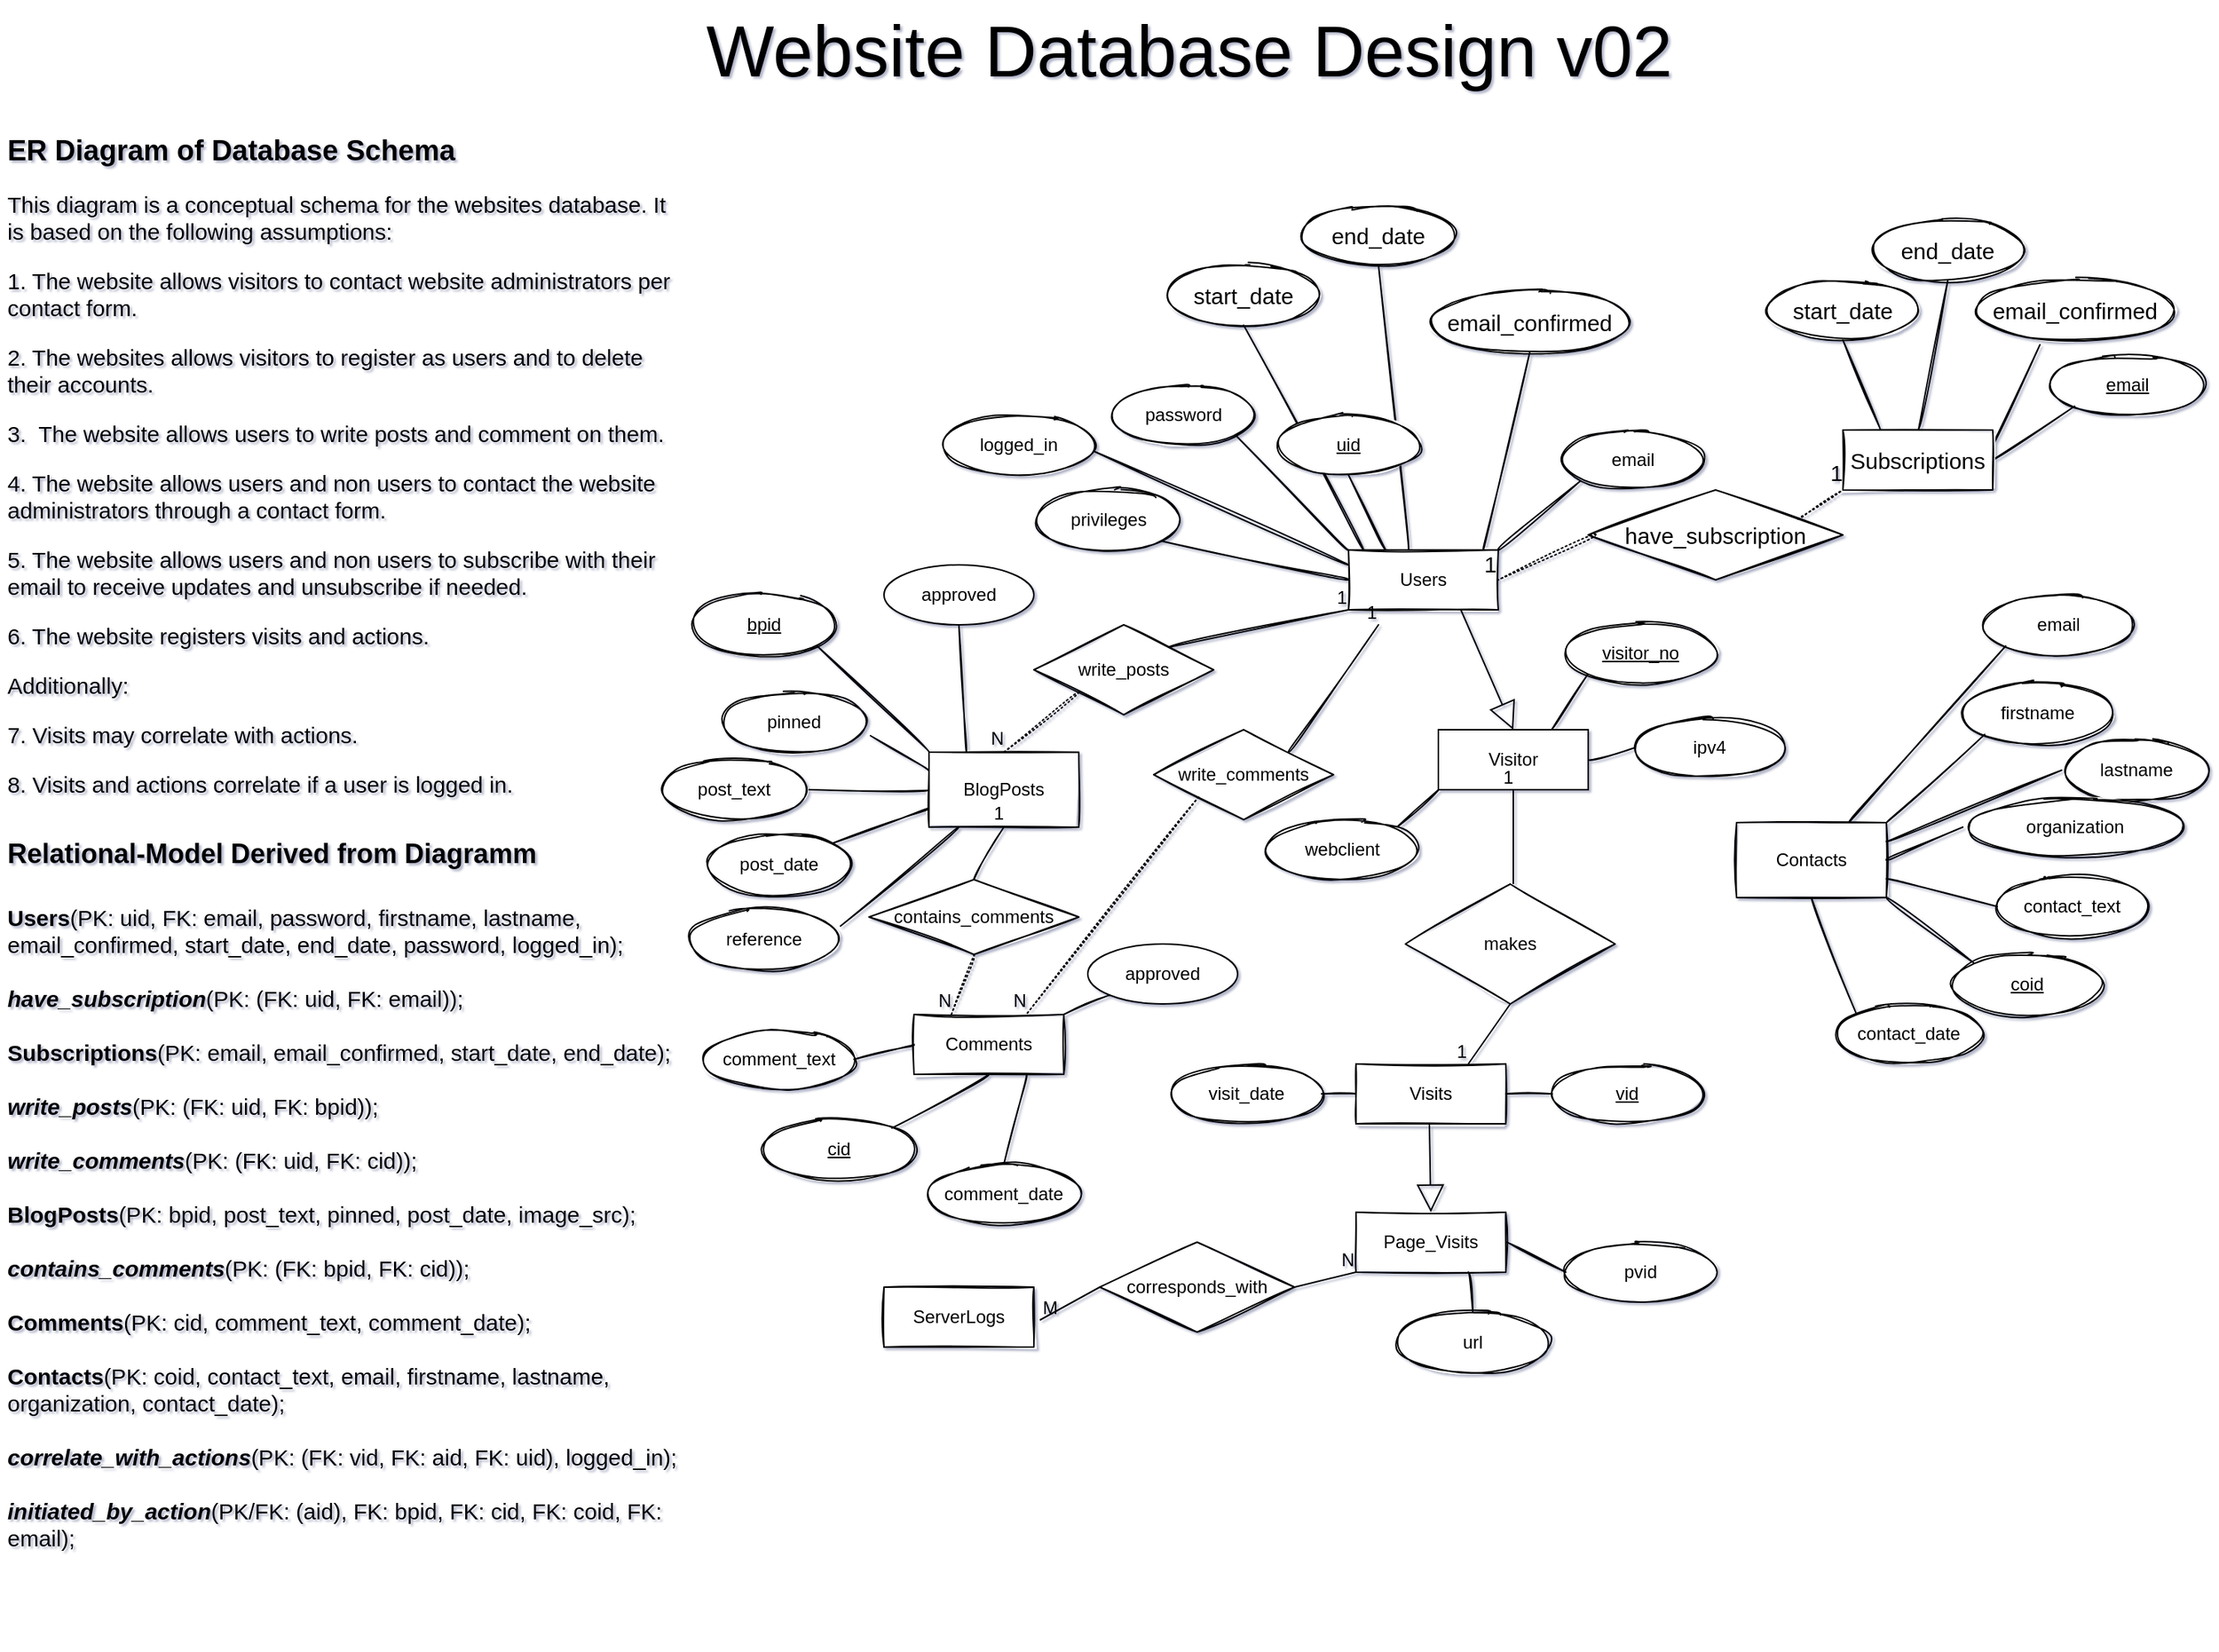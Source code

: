 <mxfile version="15.5.4" type="embed"><diagram id="R2lEEEUBdFMjLlhIrx00" name="Page-1"><mxGraphModel dx="4307" dy="2342" grid="0" gridSize="10" guides="1" tooltips="1" connect="1" arrows="1" fold="1" page="1" pageScale="1" pageWidth="1920" pageHeight="1200" math="0" shadow="1" extFonts="Permanent Marker^https://fonts.googleapis.com/css?family=Permanent+Marker"><root><mxCell id="0"/><mxCell id="1" parent="0"/><mxCell id="OnCGVRJBsnfmnJsJHSmS-2" value="BlogPosts" style="whiteSpace=wrap;html=1;align=center;sketch=1;" parent="1" vertex="1"><mxGeometry x="-1077" y="-642" width="100" height="50" as="geometry"/></mxCell><mxCell id="OnCGVRJBsnfmnJsJHSmS-3" value="pinned" style="ellipse;whiteSpace=wrap;html=1;align=center;sketch=1;" parent="1" vertex="1"><mxGeometry x="-1217" y="-682" width="100" height="40" as="geometry"/></mxCell><mxCell id="OnCGVRJBsnfmnJsJHSmS-4" value="post_text" style="ellipse;whiteSpace=wrap;html=1;align=center;sketch=1;" parent="1" vertex="1"><mxGeometry x="-1257" y="-637" width="100" height="40" as="geometry"/></mxCell><mxCell id="OnCGVRJBsnfmnJsJHSmS-5" value="post_date" style="ellipse;whiteSpace=wrap;html=1;align=center;sketch=1;" parent="1" vertex="1"><mxGeometry x="-1227" y="-587" width="100" height="40" as="geometry"/></mxCell><mxCell id="OnCGVRJBsnfmnJsJHSmS-7" value="&lt;u&gt;bpid&lt;/u&gt;" style="ellipse;whiteSpace=wrap;html=1;align=center;sketch=1;" parent="1" vertex="1"><mxGeometry x="-1237" y="-747" width="100" height="40" as="geometry"/></mxCell><mxCell id="OnCGVRJBsnfmnJsJHSmS-10" value="Contacts" style="whiteSpace=wrap;html=1;align=center;sketch=1;" parent="1" vertex="1"><mxGeometry x="-538" y="-595" width="100" height="50" as="geometry"/></mxCell><mxCell id="OnCGVRJBsnfmnJsJHSmS-12" value="email" style="ellipse;whiteSpace=wrap;html=1;align=center;sketch=1;" parent="1" vertex="1"><mxGeometry x="-373" y="-747" width="100" height="40" as="geometry"/></mxCell><mxCell id="OnCGVRJBsnfmnJsJHSmS-13" value="firstname" style="ellipse;whiteSpace=wrap;html=1;align=center;sketch=1;" parent="1" vertex="1"><mxGeometry x="-387" y="-688" width="100" height="40" as="geometry"/></mxCell><mxCell id="OnCGVRJBsnfmnJsJHSmS-14" value="contact_text" style="ellipse;whiteSpace=wrap;html=1;align=center;sketch=1;" parent="1" vertex="1"><mxGeometry x="-364" y="-559" width="100" height="40" as="geometry"/></mxCell><mxCell id="OnCGVRJBsnfmnJsJHSmS-15" value="&lt;u&gt;coid&lt;/u&gt;" style="ellipse;whiteSpace=wrap;html=1;align=center;sketch=1;" parent="1" vertex="1"><mxGeometry x="-394" y="-507" width="100" height="40" as="geometry"/></mxCell><mxCell id="OnCGVRJBsnfmnJsJHSmS-21" value="Page_Visits" style="whiteSpace=wrap;html=1;align=center;sketch=1;" parent="1" vertex="1"><mxGeometry x="-792" y="-335" width="100" height="40" as="geometry"/></mxCell><mxCell id="OnCGVRJBsnfmnJsJHSmS-22" value="visit_date" style="ellipse;whiteSpace=wrap;html=1;align=center;sketch=1;" parent="1" vertex="1"><mxGeometry x="-915" y="-434" width="100" height="40" as="geometry"/></mxCell><mxCell id="OnCGVRJBsnfmnJsJHSmS-23" value="ipv4" style="ellipse;whiteSpace=wrap;html=1;align=center;sketch=1;" parent="1" vertex="1"><mxGeometry x="-606" y="-665" width="100" height="40" as="geometry"/></mxCell><mxCell id="OnCGVRJBsnfmnJsJHSmS-35" value="&lt;u&gt;vid&lt;/u&gt;" style="ellipse;whiteSpace=wrap;html=1;align=center;sketch=1;" parent="1" vertex="1"><mxGeometry x="-661" y="-434" width="100" height="40" as="geometry"/></mxCell><mxCell id="OnCGVRJBsnfmnJsJHSmS-38" value="" style="endArrow=none;html=1;entryX=1;entryY=0.5;entryDx=0;entryDy=0;exitX=0;exitY=0.5;exitDx=0;exitDy=0;sketch=1;curved=1;" parent="1" source="178" target="OnCGVRJBsnfmnJsJHSmS-22" edge="1"><mxGeometry width="50" height="50" relative="1" as="geometry"><mxPoint x="-1027" y="-287" as="sourcePoint"/><mxPoint x="-947" y="-337" as="targetPoint"/></mxGeometry></mxCell><mxCell id="OnCGVRJBsnfmnJsJHSmS-39" value="" style="endArrow=none;html=1;entryX=0;entryY=0.5;entryDx=0;entryDy=0;exitX=1;exitY=0.5;exitDx=0;exitDy=0;sketch=1;curved=1;" parent="1" source="170" target="OnCGVRJBsnfmnJsJHSmS-23" edge="1"><mxGeometry width="50" height="50" relative="1" as="geometry"><mxPoint x="-987" y="-277" as="sourcePoint"/><mxPoint x="-1021" y="-298" as="targetPoint"/></mxGeometry></mxCell><mxCell id="OnCGVRJBsnfmnJsJHSmS-40" value="" style="endArrow=none;html=1;entryX=1;entryY=0;entryDx=0;entryDy=0;exitX=0;exitY=1;exitDx=0;exitDy=0;sketch=1;curved=1;" parent="1" source="170" target="OnCGVRJBsnfmnJsJHSmS-24" edge="1"><mxGeometry width="50" height="50" relative="1" as="geometry"><mxPoint x="-977" y="-267" as="sourcePoint"/><mxPoint x="-1011" y="-288" as="targetPoint"/><Array as="points"/></mxGeometry></mxCell><mxCell id="OnCGVRJBsnfmnJsJHSmS-41" value="" style="endArrow=none;html=1;entryX=0;entryY=0.5;entryDx=0;entryDy=0;exitX=1;exitY=0.5;exitDx=0;exitDy=0;startArrow=none;sketch=1;curved=1;" parent="1" source="178" target="OnCGVRJBsnfmnJsJHSmS-35" edge="1"><mxGeometry width="50" height="50" relative="1" as="geometry"><mxPoint x="-967" y="-257" as="sourcePoint"/><mxPoint x="-1001" y="-278" as="targetPoint"/><Array as="points"/></mxGeometry></mxCell><mxCell id="OnCGVRJBsnfmnJsJHSmS-43" value="" style="endArrow=none;html=1;entryX=1.01;entryY=0.275;entryDx=0;entryDy=0;entryPerimeter=0;sketch=1;curved=1;" parent="1" source="OnCGVRJBsnfmnJsJHSmS-2" target="wlYPV-F7qflCaXFZatMz-9" edge="1"><mxGeometry width="50" height="50" relative="1" as="geometry"><mxPoint x="-947" y="-237" as="sourcePoint"/><mxPoint x="-1047" y="-467" as="targetPoint"/></mxGeometry></mxCell><mxCell id="OnCGVRJBsnfmnJsJHSmS-45" value="" style="endArrow=none;html=1;entryX=1;entryY=0;entryDx=0;entryDy=0;exitX=0;exitY=0.75;exitDx=0;exitDy=0;sketch=1;curved=1;" parent="1" source="OnCGVRJBsnfmnJsJHSmS-2" target="OnCGVRJBsnfmnJsJHSmS-5" edge="1"><mxGeometry width="50" height="50" relative="1" as="geometry"><mxPoint x="-997" y="-567" as="sourcePoint"/><mxPoint x="-1037" y="-507" as="targetPoint"/></mxGeometry></mxCell><mxCell id="OnCGVRJBsnfmnJsJHSmS-46" value="" style="endArrow=none;html=1;entryX=1;entryY=0.5;entryDx=0;entryDy=0;exitX=0;exitY=0.5;exitDx=0;exitDy=0;sketch=1;curved=1;" parent="1" source="OnCGVRJBsnfmnJsJHSmS-2" target="OnCGVRJBsnfmnJsJHSmS-4" edge="1"><mxGeometry width="50" height="50" relative="1" as="geometry"><mxPoint x="-997" y="-579.5" as="sourcePoint"/><mxPoint x="-1037" y="-557" as="targetPoint"/></mxGeometry></mxCell><mxCell id="OnCGVRJBsnfmnJsJHSmS-47" value="" style="endArrow=none;html=1;entryX=1.01;entryY=0.725;entryDx=0;entryDy=0;exitX=0;exitY=0.25;exitDx=0;exitDy=0;entryPerimeter=0;sketch=1;curved=1;" parent="1" source="OnCGVRJBsnfmnJsJHSmS-2" target="OnCGVRJBsnfmnJsJHSmS-3" edge="1"><mxGeometry width="50" height="50" relative="1" as="geometry"><mxPoint x="-987" y="-569.5" as="sourcePoint"/><mxPoint x="-1027" y="-547" as="targetPoint"/></mxGeometry></mxCell><mxCell id="OnCGVRJBsnfmnJsJHSmS-48" value="" style="endArrow=none;html=1;entryX=1;entryY=1;entryDx=0;entryDy=0;exitX=0;exitY=0;exitDx=0;exitDy=0;sketch=1;curved=1;" parent="1" source="OnCGVRJBsnfmnJsJHSmS-2" target="OnCGVRJBsnfmnJsJHSmS-7" edge="1"><mxGeometry width="50" height="50" relative="1" as="geometry"><mxPoint x="-1067" y="-647" as="sourcePoint"/><mxPoint x="-1047" y="-707" as="targetPoint"/></mxGeometry></mxCell><mxCell id="OnCGVRJBsnfmnJsJHSmS-50" value="" style="endArrow=none;html=1;entryX=0;entryY=1;entryDx=0;entryDy=0;exitX=1;exitY=0;exitDx=0;exitDy=0;sketch=1;curved=1;" parent="1" source="OnCGVRJBsnfmnJsJHSmS-10" target="OnCGVRJBsnfmnJsJHSmS-13" edge="1"><mxGeometry width="50" height="50" relative="1" as="geometry"><mxPoint x="-622" y="-609" as="sourcePoint"/><mxPoint x="-557" y="-687" as="targetPoint"/></mxGeometry></mxCell><mxCell id="OnCGVRJBsnfmnJsJHSmS-51" value="" style="endArrow=none;html=1;entryX=0;entryY=0.5;entryDx=0;entryDy=0;exitX=1;exitY=0.75;exitDx=0;exitDy=0;sketch=1;curved=1;" parent="1" source="OnCGVRJBsnfmnJsJHSmS-10" target="OnCGVRJBsnfmnJsJHSmS-14" edge="1"><mxGeometry width="50" height="50" relative="1" as="geometry"><mxPoint x="-587" y="-607" as="sourcePoint"/><mxPoint x="-557" y="-627" as="targetPoint"/></mxGeometry></mxCell><mxCell id="OnCGVRJBsnfmnJsJHSmS-52" value="" style="endArrow=none;html=1;entryX=0;entryY=0;entryDx=0;entryDy=0;exitX=1;exitY=1;exitDx=0;exitDy=0;sketch=1;curved=1;" parent="1" source="OnCGVRJBsnfmnJsJHSmS-10" target="OnCGVRJBsnfmnJsJHSmS-15" edge="1"><mxGeometry width="50" height="50" relative="1" as="geometry"><mxPoint x="-587" y="-582" as="sourcePoint"/><mxPoint x="-554" y="-575" as="targetPoint"/></mxGeometry></mxCell><mxCell id="wlYPV-F7qflCaXFZatMz-9" value="reference" style="ellipse;whiteSpace=wrap;html=1;align=center;sketch=1;" parent="1" vertex="1"><mxGeometry x="-1237" y="-537" width="100" height="40" as="geometry"/></mxCell><mxCell id="wlYPV-F7qflCaXFZatMz-40" value="contact_date" style="ellipse;whiteSpace=wrap;html=1;align=center;sketch=1;" parent="1" vertex="1"><mxGeometry x="-473" y="-474" width="100" height="40" as="geometry"/></mxCell><mxCell id="wlYPV-F7qflCaXFZatMz-42" value="" style="endArrow=none;html=1;entryX=0;entryY=0;entryDx=0;entryDy=0;exitX=0.5;exitY=1;exitDx=0;exitDy=0;sketch=1;curved=1;" parent="1" source="OnCGVRJBsnfmnJsJHSmS-10" target="wlYPV-F7qflCaXFZatMz-40" edge="1"><mxGeometry width="50" height="50" relative="1" as="geometry"><mxPoint x="-587" y="-557" as="sourcePoint"/><mxPoint x="-557" y="-517" as="targetPoint"/></mxGeometry></mxCell><mxCell id="3" value="Users" style="whiteSpace=wrap;html=1;align=center;sketch=1;" parent="1" vertex="1"><mxGeometry x="-797" y="-777" width="100" height="40" as="geometry"/></mxCell><mxCell id="4" value="email" style="ellipse;whiteSpace=wrap;html=1;align=center;sketch=1;" parent="1" vertex="1"><mxGeometry x="-657" y="-857" width="100" height="40" as="geometry"/></mxCell><mxCell id="8" value="password" style="ellipse;whiteSpace=wrap;html=1;align=center;sketch=1;" parent="1" vertex="1"><mxGeometry x="-957" y="-887" width="100" height="40" as="geometry"/></mxCell><mxCell id="9" value="" style="endArrow=none;html=1;exitX=0;exitY=0;exitDx=0;exitDy=0;entryX=1;entryY=1;entryDx=0;entryDy=0;sketch=1;curved=1;" parent="1" source="3" target="8" edge="1"><mxGeometry width="50" height="50" relative="1" as="geometry"><mxPoint x="-847" y="-757" as="sourcePoint"/><mxPoint x="-907" y="-837" as="targetPoint"/></mxGeometry></mxCell><mxCell id="12" value="" style="endArrow=none;html=1;entryX=0;entryY=1;entryDx=0;entryDy=0;exitX=1;exitY=0;exitDx=0;exitDy=0;sketch=1;curved=1;" parent="1" source="3" target="4" edge="1"><mxGeometry width="50" height="50" relative="1" as="geometry"><mxPoint x="-757" y="-787" as="sourcePoint"/><mxPoint x="-737" y="-827" as="targetPoint"/></mxGeometry></mxCell><mxCell id="13" value="write_posts" style="shape=rhombus;perimeter=rhombusPerimeter;whiteSpace=wrap;html=1;align=center;sketch=1;" parent="1" vertex="1"><mxGeometry x="-1007" y="-727" width="120" height="60" as="geometry"/></mxCell><mxCell id="26" value="makes" style="shape=rhombus;perimeter=rhombusPerimeter;whiteSpace=wrap;html=1;align=center;sketch=1;" parent="1" vertex="1"><mxGeometry x="-759" y="-554" width="140" height="80" as="geometry"/></mxCell><mxCell id="31" value="" style="endArrow=none;html=1;dashed=1;dashPattern=1 2;entryX=0.5;entryY=0;entryDx=0;entryDy=0;exitX=0;exitY=1;exitDx=0;exitDy=0;sketch=1;curved=1;" parent="1" source="13" target="OnCGVRJBsnfmnJsJHSmS-2" edge="1"><mxGeometry relative="1" as="geometry"><mxPoint x="-947" y="-668" as="sourcePoint"/><mxPoint x="-787" y="-668" as="targetPoint"/></mxGeometry></mxCell><mxCell id="32" value="N" style="resizable=0;html=1;align=right;verticalAlign=bottom;sketch=1;" parent="31" connectable="0" vertex="1"><mxGeometry x="1" relative="1" as="geometry"/></mxCell><mxCell id="35" value="" style="endArrow=none;html=1;entryX=0;entryY=1;entryDx=0;entryDy=0;exitX=1;exitY=0;exitDx=0;exitDy=0;sketch=1;curved=1;" parent="1" source="13" target="3" edge="1"><mxGeometry relative="1" as="geometry"><mxPoint x="-887" y="-697" as="sourcePoint"/><mxPoint x="-837" y="-697" as="targetPoint"/></mxGeometry></mxCell><mxCell id="36" value="1" style="resizable=0;html=1;align=right;verticalAlign=bottom;sketch=1;" parent="35" connectable="0" vertex="1"><mxGeometry x="1" relative="1" as="geometry"/></mxCell><mxCell id="61" value="" style="endArrow=none;html=1;entryX=0;entryY=1;entryDx=0;entryDy=0;exitX=0.75;exitY=0;exitDx=0;exitDy=0;sketch=1;curved=1;" parent="1" source="OnCGVRJBsnfmnJsJHSmS-10" target="OnCGVRJBsnfmnJsJHSmS-12" edge="1"><mxGeometry width="50" height="50" relative="1" as="geometry"><mxPoint x="-622" y="-556" as="sourcePoint"/><mxPoint x="-550" y="-470" as="targetPoint"/></mxGeometry></mxCell><mxCell id="69" value="privileges" style="ellipse;whiteSpace=wrap;html=1;align=center;sketch=1;" parent="1" vertex="1"><mxGeometry x="-1007" y="-817" width="100" height="40" as="geometry"/></mxCell><mxCell id="70" value="" style="endArrow=none;html=1;exitX=0;exitY=0.5;exitDx=0;exitDy=0;entryX=1;entryY=1;entryDx=0;entryDy=0;sketch=1;curved=1;" parent="1" source="3" target="69" edge="1"><mxGeometry width="50" height="50" relative="1" as="geometry"><mxPoint x="-787" y="-767" as="sourcePoint"/><mxPoint x="-827" y="-817" as="targetPoint"/></mxGeometry></mxCell><mxCell id="71" value="lastname" style="ellipse;whiteSpace=wrap;html=1;align=center;sketch=1;" parent="1" vertex="1"><mxGeometry x="-321" y="-650" width="100" height="40" as="geometry"/></mxCell><mxCell id="72" value="" style="endArrow=none;html=1;entryX=0;entryY=0.5;entryDx=0;entryDy=0;exitX=1;exitY=0.25;exitDx=0;exitDy=0;sketch=1;curved=1;" parent="1" source="OnCGVRJBsnfmnJsJHSmS-10" target="71" edge="1"><mxGeometry width="50" height="50" relative="1" as="geometry"><mxPoint x="-597" y="-607" as="sourcePoint"/><mxPoint x="-447" y="-647" as="targetPoint"/></mxGeometry></mxCell><mxCell id="73" value="organization" style="ellipse;whiteSpace=wrap;html=1;align=center;sketch=1;" parent="1" vertex="1"><mxGeometry x="-387" y="-612" width="150" height="40" as="geometry"/></mxCell><mxCell id="74" value="" style="endArrow=none;html=1;entryX=0;entryY=0.5;entryDx=0;entryDy=0;exitX=1;exitY=0.5;exitDx=0;exitDy=0;sketch=1;curved=1;" parent="1" source="OnCGVRJBsnfmnJsJHSmS-10" target="73" edge="1"><mxGeometry width="50" height="50" relative="1" as="geometry"><mxPoint x="-587" y="-582" as="sourcePoint"/><mxPoint x="-407" y="-537" as="targetPoint"/></mxGeometry></mxCell><mxCell id="84" value="Comments" style="whiteSpace=wrap;html=1;align=center;sketch=1;" parent="1" vertex="1"><mxGeometry x="-1087" y="-467" width="100" height="40" as="geometry"/></mxCell><mxCell id="93" value="write_comments" style="shape=rhombus;perimeter=rhombusPerimeter;whiteSpace=wrap;html=1;align=center;sketch=1;" parent="1" vertex="1"><mxGeometry x="-927" y="-657" width="120" height="60" as="geometry"/></mxCell><mxCell id="94" value="" style="endArrow=none;html=1;exitX=1;exitY=0;exitDx=0;exitDy=0;sketch=1;curved=1;" parent="1" source="93" edge="1"><mxGeometry relative="1" as="geometry"><mxPoint x="-837" y="-667" as="sourcePoint"/><mxPoint x="-777" y="-727" as="targetPoint"/></mxGeometry></mxCell><mxCell id="95" value="1" style="resizable=0;html=1;align=right;verticalAlign=bottom;sketch=1;" parent="94" connectable="0" vertex="1"><mxGeometry x="1" relative="1" as="geometry"/></mxCell><mxCell id="97" value="" style="endArrow=none;html=1;exitX=0.25;exitY=0;exitDx=0;exitDy=0;entryX=0.5;entryY=1;entryDx=0;entryDy=0;sketch=1;curved=1;" parent="1" source="3" target="96" edge="1"><mxGeometry width="50" height="50" relative="1" as="geometry"><mxPoint x="-787" y="-767" as="sourcePoint"/><mxPoint x="-861.854" y="-842.774" as="targetPoint"/></mxGeometry></mxCell><mxCell id="102" value="" style="endArrow=none;html=1;dashed=1;dashPattern=1 2;entryX=0.75;entryY=0;entryDx=0;entryDy=0;exitX=0;exitY=1;exitDx=0;exitDy=0;sketch=1;curved=1;" parent="1" source="93" target="84" edge="1"><mxGeometry relative="1" as="geometry"><mxPoint x="-907" y="-587" as="sourcePoint"/><mxPoint x="-747" y="-587" as="targetPoint"/></mxGeometry></mxCell><mxCell id="103" value="N" style="resizable=0;html=1;align=right;verticalAlign=bottom;sketch=1;" parent="102" connectable="0" vertex="1"><mxGeometry x="1" relative="1" as="geometry"/></mxCell><mxCell id="104" value="comment_text" style="ellipse;whiteSpace=wrap;html=1;align=center;sketch=1;" parent="1" vertex="1"><mxGeometry x="-1227" y="-457" width="100" height="40" as="geometry"/></mxCell><mxCell id="107" value="comment_date" style="ellipse;whiteSpace=wrap;html=1;align=center;sketch=1;" parent="1" vertex="1"><mxGeometry x="-1077" y="-367" width="100" height="40" as="geometry"/></mxCell><mxCell id="108" value="" style="endArrow=none;html=1;entryX=1;entryY=0.5;entryDx=0;entryDy=0;exitX=0;exitY=0.5;exitDx=0;exitDy=0;sketch=1;curved=1;" parent="1" source="84" target="104" edge="1"><mxGeometry width="50" height="50" relative="1" as="geometry"><mxPoint x="-1066.995" y="-533" as="sourcePoint"/><mxPoint x="-1146.05" y="-467.0" as="targetPoint"/></mxGeometry></mxCell><mxCell id="110" value="" style="endArrow=none;html=1;entryX=0.5;entryY=0;entryDx=0;entryDy=0;exitX=0.75;exitY=1;exitDx=0;exitDy=0;sketch=1;curved=1;" parent="1" source="84" target="107" edge="1"><mxGeometry width="50" height="50" relative="1" as="geometry"><mxPoint x="-1027" y="-437" as="sourcePoint"/><mxPoint x="-1087.0" y="-387.0" as="targetPoint"/></mxGeometry></mxCell><mxCell id="113" value="&lt;u&gt;cid&lt;/u&gt;" style="ellipse;whiteSpace=wrap;html=1;align=center;sketch=1;" parent="1" vertex="1"><mxGeometry x="-1187" y="-397" width="100" height="40" as="geometry"/></mxCell><mxCell id="114" value="" style="endArrow=none;html=1;entryX=1;entryY=0;entryDx=0;entryDy=0;exitX=0.5;exitY=1;exitDx=0;exitDy=0;sketch=1;curved=1;" parent="1" source="84" target="113" edge="1"><mxGeometry width="50" height="50" relative="1" as="geometry"><mxPoint x="-982" y="-457" as="sourcePoint"/><mxPoint x="-1017" y="-357" as="targetPoint"/></mxGeometry></mxCell><mxCell id="115" value="contains_comments" style="shape=rhombus;perimeter=rhombusPerimeter;whiteSpace=wrap;html=1;align=center;sketch=1;" parent="1" vertex="1"><mxGeometry x="-1117" y="-557" width="140" height="50" as="geometry"/></mxCell><mxCell id="116" value="" style="endArrow=none;html=1;entryX=0.5;entryY=1;entryDx=0;entryDy=0;exitX=0.5;exitY=0;exitDx=0;exitDy=0;sketch=1;curved=1;" parent="1" source="115" target="OnCGVRJBsnfmnJsJHSmS-2" edge="1"><mxGeometry relative="1" as="geometry"><mxPoint x="-1047" y="-547" as="sourcePoint"/><mxPoint x="-1027" y="-587" as="targetPoint"/></mxGeometry></mxCell><mxCell id="117" value="1" style="resizable=0;html=1;align=right;verticalAlign=bottom;sketch=1;" parent="116" connectable="0" vertex="1"><mxGeometry x="1" relative="1" as="geometry"/></mxCell><mxCell id="118" value="" style="endArrow=none;html=1;dashed=1;dashPattern=1 2;exitX=0.5;exitY=1;exitDx=0;exitDy=0;entryX=0.25;entryY=0;entryDx=0;entryDy=0;sketch=1;curved=1;" parent="1" source="115" target="84" edge="1"><mxGeometry relative="1" as="geometry"><mxPoint x="-1047" y="-507" as="sourcePoint"/><mxPoint x="-887" y="-507" as="targetPoint"/></mxGeometry></mxCell><mxCell id="119" value="N" style="resizable=0;html=1;align=right;verticalAlign=bottom;sketch=1;" parent="118" connectable="0" vertex="1"><mxGeometry x="1" relative="1" as="geometry"/></mxCell><mxCell id="120" value="&lt;h1 style=&quot;font-size: 19px&quot;&gt;ER Diagram of Database Schema&lt;/h1&gt;&lt;p style=&quot;font-size: 15px&quot;&gt;This diagram is a conceptual schema for the websites database. It is based on the following assumptions:&lt;/p&gt;&lt;p style=&quot;font-size: 15px&quot;&gt;1. The website allows visitors to contact website administrators per contact form.&lt;/p&gt;&lt;p style=&quot;font-size: 15px&quot;&gt;2. The websites allows visitors to register as users and to delete their accounts.&lt;/p&gt;&lt;p style=&quot;font-size: 15px&quot;&gt;&lt;span&gt;3.&amp;nbsp; The website allows users to write posts and comment on them.&amp;nbsp;&lt;/span&gt;&lt;br&gt;&lt;/p&gt;&lt;p style=&quot;font-size: 15px&quot;&gt;4. The website allows users and non users to contact the website administrators through a contact form.&lt;/p&gt;&lt;p style=&quot;font-size: 15px&quot;&gt;5. The website allows users and non users to subscribe with their email to receive updates and unsubscribe if needed.&lt;/p&gt;&lt;p style=&quot;font-size: 15px&quot;&gt;6. The website registers visits and actions.&lt;/p&gt;&lt;p style=&quot;font-size: 15px&quot;&gt;Additionally:&lt;/p&gt;&lt;p style=&quot;font-size: 15px&quot;&gt;7. Visits may correlate with actions.&lt;/p&gt;&lt;p style=&quot;font-size: 15px&quot;&gt;8. Visits and actions correlate if a user is logged in.&lt;/p&gt;&lt;p style=&quot;font-size: 15px&quot;&gt;&lt;br&gt;&lt;/p&gt;" style="text;html=1;strokeColor=none;fillColor=none;spacing=5;spacingTop=-20;whiteSpace=wrap;overflow=hidden;fontSize=19;sketch=1;" parent="1" vertex="1"><mxGeometry x="-1697" y="-1057" width="460" height="540" as="geometry"/></mxCell><mxCell id="123" value="&lt;u&gt;email&lt;/u&gt;" style="ellipse;whiteSpace=wrap;html=1;align=center;sketch=1;" parent="1" vertex="1"><mxGeometry x="-327" y="-907" width="100" height="40" as="geometry"/></mxCell><mxCell id="128" value="start_date" style="ellipse;whiteSpace=wrap;html=1;align=center;fontSize=15;sketch=1;" parent="1" vertex="1"><mxGeometry x="-917" y="-967" width="100" height="40" as="geometry"/></mxCell><mxCell id="130" value="end_date" style="ellipse;whiteSpace=wrap;html=1;align=center;fontSize=15;sketch=1;" parent="1" vertex="1"><mxGeometry x="-447" y="-997" width="100" height="40" as="geometry"/></mxCell><mxCell id="131" value="email_confirmed" style="ellipse;whiteSpace=wrap;html=1;align=center;fontSize=15;sketch=1;" parent="1" vertex="1"><mxGeometry x="-377" y="-957" width="130" height="40" as="geometry"/></mxCell><mxCell id="132" value="email_confirmed" style="ellipse;whiteSpace=wrap;html=1;align=center;fontSize=15;sketch=1;" parent="1" vertex="1"><mxGeometry x="-741" y="-949" width="130" height="40" as="geometry"/></mxCell><mxCell id="133" value="" style="endArrow=none;html=1;entryX=0.5;entryY=1;entryDx=0;entryDy=0;sketch=1;curved=1;" parent="1" target="132" edge="1"><mxGeometry width="50" height="50" relative="1" as="geometry"><mxPoint x="-707" y="-777" as="sourcePoint"/><mxPoint x="-642" y="-957" as="targetPoint"/></mxGeometry></mxCell><mxCell id="134" value="start_date" style="ellipse;whiteSpace=wrap;html=1;align=center;fontSize=15;sketch=1;" parent="1" vertex="1"><mxGeometry x="-517" y="-957" width="100" height="40" as="geometry"/></mxCell><mxCell id="135" value="end_date" style="ellipse;whiteSpace=wrap;html=1;align=center;fontSize=15;sketch=1;" parent="1" vertex="1"><mxGeometry x="-827" y="-1007" width="100" height="40" as="geometry"/></mxCell><mxCell id="137" value="" style="endArrow=none;html=1;entryX=0.5;entryY=1;entryDx=0;entryDy=0;sketch=1;curved=1;" parent="1" target="128" edge="1"><mxGeometry width="50" height="50" relative="1" as="geometry"><mxPoint x="-787" y="-777" as="sourcePoint"/><mxPoint x="-861.854" y="-842.774" as="targetPoint"/></mxGeometry></mxCell><mxCell id="138" value="" style="endArrow=none;html=1;entryX=0.5;entryY=1;entryDx=0;entryDy=0;sketch=1;curved=1;" parent="1" target="135" edge="1"><mxGeometry width="50" height="50" relative="1" as="geometry"><mxPoint x="-757" y="-777" as="sourcePoint"/><mxPoint x="-807" y="-967" as="targetPoint"/></mxGeometry></mxCell><mxCell id="96" value="&lt;u&gt;uid&lt;/u&gt;" style="ellipse;whiteSpace=wrap;html=1;align=center;sketch=1;" parent="1" vertex="1"><mxGeometry x="-847" y="-867" width="100" height="40" as="geometry"/></mxCell><mxCell id="139" value="" style="endArrow=none;html=1;entryX=0.5;entryY=1;entryDx=0;entryDy=0;startArrow=none;exitX=0.25;exitY=0;exitDx=0;exitDy=0;sketch=1;curved=1;" parent="1" source="122" target="134" edge="1"><mxGeometry width="50" height="50" relative="1" as="geometry"><mxPoint x="-437" y="-867" as="sourcePoint"/><mxPoint x="-386.998" y="-952.826" as="targetPoint"/></mxGeometry></mxCell><mxCell id="140" value="" style="endArrow=none;html=1;entryX=0.5;entryY=1;entryDx=0;entryDy=0;exitX=0.5;exitY=0;exitDx=0;exitDy=0;sketch=1;curved=1;" parent="1" source="122" target="130" edge="1"><mxGeometry width="50" height="50" relative="1" as="geometry"><mxPoint x="-407.0" y="-857" as="sourcePoint"/><mxPoint x="-362.86" y="-947" as="targetPoint"/></mxGeometry></mxCell><mxCell id="141" value="" style="endArrow=none;html=1;entryX=0.319;entryY=1.078;entryDx=0;entryDy=0;exitX=1;exitY=0.25;exitDx=0;exitDy=0;entryPerimeter=0;sketch=1;curved=1;" parent="1" source="122" target="131" edge="1"><mxGeometry width="50" height="50" relative="1" as="geometry"><mxPoint x="-387" y="-847" as="sourcePoint"/><mxPoint x="-297.0" y="-947" as="targetPoint"/></mxGeometry></mxCell><mxCell id="142" value="" style="endArrow=none;html=1;entryX=0;entryY=1;entryDx=0;entryDy=0;exitX=1;exitY=0.5;exitDx=0;exitDy=0;sketch=1;curved=1;" parent="1" source="122" target="123" edge="1"><mxGeometry width="50" height="50" relative="1" as="geometry"><mxPoint x="-387" y="-837" as="sourcePoint"/><mxPoint x="-327.0" y="-877" as="targetPoint"/></mxGeometry></mxCell><mxCell id="122" value="Subscriptions" style="whiteSpace=wrap;html=1;align=center;fontSize=15;sketch=1;" parent="1" vertex="1"><mxGeometry x="-467" y="-857" width="100" height="40" as="geometry"/></mxCell><mxCell id="143" value="have_subscription" style="shape=rhombus;perimeter=rhombusPerimeter;whiteSpace=wrap;html=1;align=center;fontSize=15;sketch=1;" parent="1" vertex="1"><mxGeometry x="-637" y="-817" width="170" height="60" as="geometry"/></mxCell><mxCell id="148" value="" style="endArrow=none;html=1;dashed=1;dashPattern=1 2;fontSize=15;entryX=1;entryY=0.5;entryDx=0;entryDy=0;sketch=1;curved=1;" parent="1" target="3" edge="1"><mxGeometry relative="1" as="geometry"><mxPoint x="-632" y="-787.5" as="sourcePoint"/><mxPoint x="-472" y="-787.5" as="targetPoint"/></mxGeometry></mxCell><mxCell id="149" value="1" style="resizable=0;html=1;align=right;verticalAlign=bottom;fontSize=15;sketch=1;" parent="148" connectable="0" vertex="1"><mxGeometry x="1" relative="1" as="geometry"/></mxCell><mxCell id="150" value="" style="endArrow=none;html=1;dashed=1;dashPattern=1 2;fontSize=15;entryX=0;entryY=1;entryDx=0;entryDy=0;sketch=1;curved=1;" parent="1" target="122" edge="1"><mxGeometry relative="1" as="geometry"><mxPoint x="-497" y="-797.5" as="sourcePoint"/><mxPoint x="-337" y="-797.5" as="targetPoint"/></mxGeometry></mxCell><mxCell id="151" value="1" style="resizable=0;html=1;align=right;verticalAlign=bottom;fontSize=15;sketch=1;" parent="150" connectable="0" vertex="1"><mxGeometry x="1" relative="1" as="geometry"/></mxCell><mxCell id="154" value="logged_in" style="ellipse;whiteSpace=wrap;html=1;align=center;sketch=1;" parent="1" vertex="1"><mxGeometry x="-1067" y="-867" width="100" height="40" as="geometry"/></mxCell><mxCell id="155" value="" style="endArrow=none;html=1;exitX=0;exitY=0.25;exitDx=0;exitDy=0;entryX=1;entryY=1;entryDx=0;entryDy=0;sketch=1;curved=1;" parent="1" source="3" edge="1"><mxGeometry width="50" height="50" relative="1" as="geometry"><mxPoint x="-842.36" y="-817" as="sourcePoint"/><mxPoint x="-967.005" y="-842.858" as="targetPoint"/></mxGeometry></mxCell><mxCell id="159" value="url" style="ellipse;whiteSpace=wrap;html=1;align=center;sketch=1;" parent="1" vertex="1"><mxGeometry x="-764" y="-268" width="100" height="40" as="geometry"/></mxCell><mxCell id="160" value="" style="endArrow=none;html=1;entryX=0.5;entryY=0;entryDx=0;entryDy=0;sketch=1;curved=1;exitX=0.75;exitY=1;exitDx=0;exitDy=0;" parent="1" source="OnCGVRJBsnfmnJsJHSmS-21" target="159" edge="1"><mxGeometry width="50" height="50" relative="1" as="geometry"><mxPoint x="-747" y="-291" as="sourcePoint"/><mxPoint x="-1007" y="-97" as="targetPoint"/><Array as="points"/></mxGeometry></mxCell><mxCell id="161" value="&lt;h1&gt;&lt;font style=&quot;font-size: 18px&quot;&gt;Relational-Model Derived from Diagramm&lt;/font&gt;&lt;/h1&gt;&lt;div&gt;&lt;b&gt;Users&lt;/b&gt;(PK: uid, FK: email, password, firstname, lastname, email_confirmed, start_date, end_date, password, logged_in);&lt;/div&gt;&lt;div&gt;&lt;br&gt;&lt;/div&gt;&lt;div&gt;&lt;b&gt;&lt;i&gt;have_subscription&lt;/i&gt;&lt;/b&gt;(PK: (FK: uid, FK: email));&lt;/div&gt;&lt;div&gt;&lt;br&gt;&lt;/div&gt;&lt;div&gt;&lt;b&gt;Subscriptions&lt;/b&gt;(PK: email, email_confirmed, start_date, end_date);&lt;/div&gt;&lt;div&gt;&lt;br&gt;&lt;/div&gt;&lt;div&gt;&lt;b&gt;&lt;i&gt;write_posts&lt;/i&gt;&lt;/b&gt;(PK: (FK: uid, FK: bpid));&lt;/div&gt;&lt;div&gt;&lt;br&gt;&lt;/div&gt;&lt;div&gt;&lt;b&gt;&lt;i&gt;write_comments&lt;/i&gt;&lt;/b&gt;(PK: (FK: uid, FK: cid));&lt;/div&gt;&lt;div&gt;&lt;br&gt;&lt;/div&gt;&lt;div&gt;&lt;b&gt;BlogPosts&lt;/b&gt;(PK: bpid, post_text, pinned, post_date, image_src);&lt;/div&gt;&lt;div&gt;&lt;br&gt;&lt;/div&gt;&lt;div&gt;&lt;b&gt;&lt;i&gt;contains_comments&lt;/i&gt;&lt;/b&gt;(PK: (FK: bpid, FK: cid));&lt;/div&gt;&lt;div&gt;&lt;br&gt;&lt;/div&gt;&lt;div&gt;&lt;b&gt;Comments&lt;/b&gt;(PK: cid, comment_text, comment_date);&lt;/div&gt;&lt;div&gt;&lt;br&gt;&lt;/div&gt;&lt;div&gt;&lt;b&gt;Contacts&lt;/b&gt;(PK: coid, contact_text, email, firstname, lastname, organization, contact_date);&lt;/div&gt;&lt;div&gt;&lt;br&gt;&lt;/div&gt;&lt;div&gt;&lt;b&gt;&lt;i&gt;correlate_with_actions&lt;/i&gt;&lt;/b&gt;(PK: (FK: vid, FK: aid, FK: uid), logged_in);&lt;/div&gt;&lt;div&gt;&lt;br&gt;&lt;/div&gt;&lt;div&gt;&lt;b&gt;&lt;i&gt;initiated_by_action&lt;/i&gt;&lt;/b&gt;(PK/FK: (aid), FK: bpid, FK: cid, FK: coid, FK: email);&lt;/div&gt;&lt;div&gt;&lt;br&gt;&lt;/div&gt;&lt;div&gt;&lt;br&gt;&lt;/div&gt;&lt;div&gt;&lt;br&gt;&lt;/div&gt;&lt;div&gt;&lt;br&gt;&lt;/div&gt;&lt;div&gt;&lt;br&gt;&lt;/div&gt;&lt;div&gt;&lt;br&gt;&lt;/div&gt;&lt;div&gt;&lt;br&gt;&lt;/div&gt;&lt;div&gt;&lt;br&gt;&lt;/div&gt;" style="text;html=1;strokeColor=none;fillColor=none;spacing=5;spacingTop=-20;whiteSpace=wrap;overflow=hidden;fontSize=15;sketch=1;" parent="1" vertex="1"><mxGeometry x="-1697" y="-606" width="490" height="560" as="geometry"/></mxCell><mxCell id="164" value="approved" style="ellipse;whiteSpace=wrap;html=1;align=center;" parent="1" vertex="1"><mxGeometry x="-971" y="-514" width="100" height="40" as="geometry"/></mxCell><mxCell id="165" value="approved" style="ellipse;whiteSpace=wrap;html=1;align=center;" parent="1" vertex="1"><mxGeometry x="-1107" y="-767" width="100" height="40" as="geometry"/></mxCell><mxCell id="166" value="" style="endArrow=none;html=1;entryX=0.5;entryY=1;entryDx=0;entryDy=0;exitX=0.25;exitY=0;exitDx=0;exitDy=0;sketch=1;curved=1;" parent="1" source="OnCGVRJBsnfmnJsJHSmS-2" target="165" edge="1"><mxGeometry width="50" height="50" relative="1" as="geometry"><mxPoint x="-1067" y="-632" as="sourcePoint"/><mxPoint x="-1127.0" y="-717" as="targetPoint"/></mxGeometry></mxCell><mxCell id="169" value="" style="endArrow=none;html=1;entryX=1;entryY=0;entryDx=0;entryDy=0;sketch=1;curved=1;exitX=0;exitY=1;exitDx=0;exitDy=0;" parent="1" source="164" target="84" edge="1"><mxGeometry width="50" height="50" relative="1" as="geometry"><mxPoint x="-1046.945" y="-582" as="sourcePoint"/><mxPoint x="-1126.0" y="-516" as="targetPoint"/></mxGeometry></mxCell><mxCell id="OnCGVRJBsnfmnJsJHSmS-24" value="webclient" style="ellipse;whiteSpace=wrap;html=1;align=center;sketch=1;" parent="1" vertex="1"><mxGeometry x="-851" y="-597" width="100" height="40" as="geometry"/></mxCell><mxCell id="170" value="Visitor" style="whiteSpace=wrap;html=1;align=center;" parent="1" vertex="1"><mxGeometry x="-737" y="-657" width="100" height="40" as="geometry"/></mxCell><mxCell id="172" value="" style="endArrow=block;endSize=16;endFill=0;html=1;rounded=0;exitX=0.75;exitY=1;exitDx=0;exitDy=0;entryX=0.5;entryY=0;entryDx=0;entryDy=0;" parent="1" source="3" target="170" edge="1"><mxGeometry width="160" relative="1" as="geometry"><mxPoint x="-695" y="-712" as="sourcePoint"/><mxPoint x="-535" y="-712" as="targetPoint"/></mxGeometry></mxCell><mxCell id="173" value="ServerLogs" style="whiteSpace=wrap;html=1;align=center;sketch=1;" parent="1" vertex="1"><mxGeometry x="-1107" y="-285" width="100" height="40" as="geometry"/></mxCell><mxCell id="178" value="Visits" style="whiteSpace=wrap;html=1;align=center;sketch=1;" parent="1" vertex="1"><mxGeometry x="-792" y="-434" width="100" height="40" as="geometry"/></mxCell><mxCell id="179" value="" style="endArrow=block;endSize=16;endFill=0;html=1;rounded=0;exitX=0.75;exitY=1;exitDx=0;exitDy=0;entryX=0.5;entryY=0;entryDx=0;entryDy=0;" parent="1" target="OnCGVRJBsnfmnJsJHSmS-21" edge="1"><mxGeometry width="160" relative="1" as="geometry"><mxPoint x="-743" y="-394" as="sourcePoint"/><mxPoint x="-672" y="-334" as="targetPoint"/></mxGeometry></mxCell><mxCell id="183" value="pvid" style="ellipse;whiteSpace=wrap;html=1;align=center;sketch=1;" parent="1" vertex="1"><mxGeometry x="-652" y="-315" width="100" height="40" as="geometry"/></mxCell><mxCell id="184" value="" style="endArrow=none;html=1;entryX=0;entryY=0.5;entryDx=0;entryDy=0;sketch=1;curved=1;exitX=1;exitY=0.5;exitDx=0;exitDy=0;" parent="1" source="OnCGVRJBsnfmnJsJHSmS-21" target="183" edge="1"><mxGeometry width="50" height="50" relative="1" as="geometry"><mxPoint x="-682" y="-305" as="sourcePoint"/><mxPoint x="-627" y="-278" as="targetPoint"/><Array as="points"/></mxGeometry></mxCell><mxCell id="189" value="&lt;u&gt;visitor_no&lt;/u&gt;" style="ellipse;whiteSpace=wrap;html=1;align=center;sketch=1;" parent="1" vertex="1"><mxGeometry x="-652" y="-728" width="100" height="40" as="geometry"/></mxCell><mxCell id="190" value="" style="endArrow=none;html=1;entryX=0;entryY=1;entryDx=0;entryDy=0;exitX=0.75;exitY=0;exitDx=0;exitDy=0;sketch=1;curved=1;" parent="1" source="170" target="189" edge="1"><mxGeometry width="50" height="50" relative="1" as="geometry"><mxPoint x="-627" y="-627" as="sourcePoint"/><mxPoint x="-596" y="-635" as="targetPoint"/></mxGeometry></mxCell><mxCell id="191" value="" style="endArrow=none;html=1;rounded=0;entryX=0.5;entryY=1;entryDx=0;entryDy=0;" parent="1" target="170" edge="1"><mxGeometry relative="1" as="geometry"><mxPoint x="-687" y="-554" as="sourcePoint"/><mxPoint x="-527" y="-554" as="targetPoint"/></mxGeometry></mxCell><mxCell id="192" value="1" style="resizable=0;html=1;align=right;verticalAlign=bottom;" parent="191" connectable="0" vertex="1"><mxGeometry x="1" relative="1" as="geometry"/></mxCell><mxCell id="193" value="" style="endArrow=none;html=1;rounded=0;entryX=0.75;entryY=0;entryDx=0;entryDy=0;exitX=0.5;exitY=1;exitDx=0;exitDy=0;" parent="1" source="26" target="178" edge="1"><mxGeometry relative="1" as="geometry"><mxPoint x="-677" y="-544" as="sourcePoint"/><mxPoint x="-677" y="-607" as="targetPoint"/></mxGeometry></mxCell><mxCell id="194" value="1" style="resizable=0;html=1;align=right;verticalAlign=bottom;" parent="193" connectable="0" vertex="1"><mxGeometry x="1" relative="1" as="geometry"/></mxCell><mxCell id="200" value="" style="endArrow=none;html=1;rounded=0;entryX=0;entryY=1;entryDx=0;entryDy=0;startArrow=none;exitX=1;exitY=0.5;exitDx=0;exitDy=0;" parent="1" source="186" target="OnCGVRJBsnfmnJsJHSmS-21" edge="1"><mxGeometry relative="1" as="geometry"><mxPoint x="-1003" y="-263" as="sourcePoint"/><mxPoint x="-843" y="-263" as="targetPoint"/></mxGeometry></mxCell><mxCell id="202" value="N" style="resizable=0;html=1;align=right;verticalAlign=bottom;" parent="200" connectable="0" vertex="1"><mxGeometry x="1" relative="1" as="geometry"/></mxCell><mxCell id="186" value="corresponds_with" style="shape=rhombus;perimeter=rhombusPerimeter;whiteSpace=wrap;html=1;align=center;sketch=1;" parent="1" vertex="1"><mxGeometry x="-963" y="-315" width="130" height="60" as="geometry"/></mxCell><mxCell id="203" value="" style="endArrow=none;html=1;rounded=0;entryX=0;entryY=0.5;entryDx=0;entryDy=0;" parent="1" target="186" edge="1"><mxGeometry relative="1" as="geometry"><mxPoint x="-1003" y="-263" as="sourcePoint"/><mxPoint x="-792" y="-295" as="targetPoint"/></mxGeometry></mxCell><mxCell id="204" value="M" style="resizable=0;html=1;align=left;verticalAlign=bottom;" parent="203" connectable="0" vertex="1"><mxGeometry x="-1" relative="1" as="geometry"/></mxCell><mxCell id="206" value="&lt;font style=&quot;font-size: 48px&quot;&gt;Website Database Design v02&amp;nbsp;&lt;/font&gt;" style="text;html=1;strokeColor=none;fillColor=none;align=center;verticalAlign=middle;whiteSpace=wrap;rounded=0;sketch=1;" vertex="1" parent="1"><mxGeometry x="-1322" y="-1144" width="851" height="68" as="geometry"/></mxCell></root></mxGraphModel></diagram></mxfile>